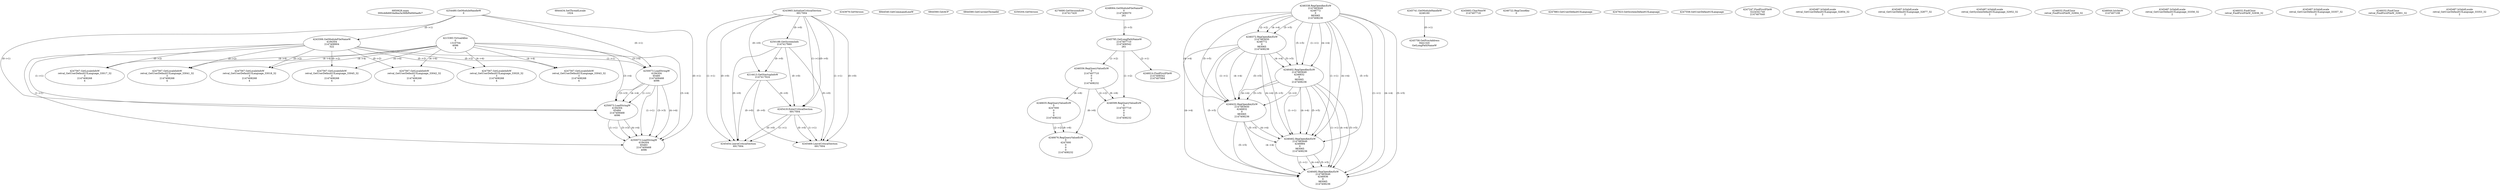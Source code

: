 // Global SCDG with merge call
digraph {
	0 [label="6850628.main
000cddb6834a9ea3a36fbf0e940aa9c7"]
	1 [label="4254480.GetModuleHandleW
0"]
	2 [label="6844434.SetThreadLocale
1024"]
	3 [label="4243965.InitializeCriticalSection
6917004"]
	4 [label="4243979.GetVersion
"]
	5 [label="4250188.GetSystemInfo
2147417660"]
	3 -> 5 [label="(0-->0)"]
	6 [label="6844540.GetCommandLineW
"]
	7 [label="4214413.GetStartupInfoW
2147417624"]
	3 -> 7 [label="(0-->0)"]
	5 -> 7 [label="(0-->0)"]
	8 [label="6844560.GetACP
"]
	9 [label="6844580.GetCurrentThreadId
"]
	10 [label="4250204.GetVersion
"]
	11 [label="4276690.GetVersionExW
2147417420"]
	12 [label="4243306.GetModuleFileNameW
4194304
2147408904
522"]
	1 -> 12 [label="(0-->1)"]
	13 [label="4248064.GetModuleFileNameW
0
2147408370
261"]
	14 [label="4215383.VirtualAlloc
0
1310704
4096
4"]
	15 [label="4246338.RegOpenKeyExW
2147483649
4246772
0
983065
2147408236"]
	16 [label="4246372.RegOpenKeyExW
2147483650
4246772
0
983065
2147408236"]
	15 -> 16 [label="(2-->2)"]
	15 -> 16 [label="(4-->4)"]
	15 -> 16 [label="(5-->5)"]
	17 [label="4246402.RegOpenKeyExW
2147483649
4246832
0
983065
2147408236"]
	15 -> 17 [label="(1-->1)"]
	15 -> 17 [label="(4-->4)"]
	16 -> 17 [label="(4-->4)"]
	15 -> 17 [label="(5-->5)"]
	16 -> 17 [label="(5-->5)"]
	18 [label="4245741.GetModuleHandleW
4246160"]
	19 [label="4245758.GetProcAddress
9441320
GetLongPathNameW"]
	18 -> 19 [label="(0-->1)"]
	20 [label="4245785.GetLongPathNameW
2147407710
2147406542
261"]
	13 -> 20 [label="(3-->3)"]
	21 [label="4245683.CharNextW
2147407716"]
	22 [label="4246432.RegOpenKeyExW
2147483650
4246832
0
983065
2147408236"]
	16 -> 22 [label="(1-->1)"]
	17 -> 22 [label="(2-->2)"]
	15 -> 22 [label="(4-->4)"]
	16 -> 22 [label="(4-->4)"]
	17 -> 22 [label="(4-->4)"]
	15 -> 22 [label="(5-->5)"]
	16 -> 22 [label="(5-->5)"]
	17 -> 22 [label="(5-->5)"]
	23 [label="4246462.RegOpenKeyExW
2147483649
4246884
0
983065
2147408236"]
	15 -> 23 [label="(1-->1)"]
	17 -> 23 [label="(1-->1)"]
	15 -> 23 [label="(4-->4)"]
	16 -> 23 [label="(4-->4)"]
	17 -> 23 [label="(4-->4)"]
	22 -> 23 [label="(4-->4)"]
	15 -> 23 [label="(5-->5)"]
	16 -> 23 [label="(5-->5)"]
	17 -> 23 [label="(5-->5)"]
	22 -> 23 [label="(5-->5)"]
	24 [label="4246492.RegOpenKeyExW
2147483649
4246936
0
983065
2147408236"]
	15 -> 24 [label="(1-->1)"]
	17 -> 24 [label="(1-->1)"]
	23 -> 24 [label="(1-->1)"]
	15 -> 24 [label="(4-->4)"]
	16 -> 24 [label="(4-->4)"]
	17 -> 24 [label="(4-->4)"]
	22 -> 24 [label="(4-->4)"]
	23 -> 24 [label="(4-->4)"]
	15 -> 24 [label="(5-->5)"]
	16 -> 24 [label="(5-->5)"]
	17 -> 24 [label="(5-->5)"]
	22 -> 24 [label="(5-->5)"]
	23 -> 24 [label="(5-->5)"]
	25 [label="4246556.RegQueryValueExW
0
2147407710
0
0
0
2147408232"]
	20 -> 25 [label="(1-->2)"]
	26 [label="4246635.RegQueryValueExW
0
4247000
0
0
0
2147408232"]
	25 -> 26 [label="(6-->6)"]
	27 [label="4246676.RegQueryValueExW
0
4247000
0
0
0
2147408232"]
	26 -> 27 [label="(2-->2)"]
	25 -> 27 [label="(6-->6)"]
	26 -> 27 [label="(6-->6)"]
	28 [label="4246722.RegCloseKey
0"]
	29 [label="4247883.GetUserDefaultUILanguage
"]
	30 [label="4245418.EnterCriticalSection
6917004"]
	3 -> 30 [label="(1-->1)"]
	3 -> 30 [label="(0-->0)"]
	5 -> 30 [label="(0-->0)"]
	7 -> 30 [label="(0-->0)"]
	31 [label="4245454.LeaveCriticalSection
6917004"]
	3 -> 31 [label="(1-->1)"]
	30 -> 31 [label="(1-->1)"]
	3 -> 31 [label="(0-->0)"]
	5 -> 31 [label="(0-->0)"]
	7 -> 31 [label="(0-->0)"]
	30 -> 31 [label="(0-->0)"]
	32 [label="4247923.GetSystemDefaultUILanguage
"]
	33 [label="4247558.GetUserDefaultUILanguage
"]
	34 [label="4247567.GetLocaleInfoW
retval_GetUserDefaultUILanguage_33020_32
3
2147408268
4"]
	12 -> 34 [label="(0-->2)"]
	14 -> 34 [label="(4-->4)"]
	35 [label="4247247.FindFirstFileW
3224341740
2147407640"]
	36 [label="4250073.LoadStringW
4194304
65485
2147409468
4096"]
	1 -> 36 [label="(0-->1)"]
	12 -> 36 [label="(1-->1)"]
	14 -> 36 [label="(3-->4)"]
	37 [label="4247567.GetLocaleInfoW
retval_GetUserDefaultUILanguage_33041_32
3
2147408268
4"]
	12 -> 37 [label="(0-->2)"]
	14 -> 37 [label="(4-->4)"]
	38 [label="4247567.GetLocaleInfoW
retval_GetUserDefaultUILanguage_33042_32
3
2147408268
4"]
	12 -> 38 [label="(0-->2)"]
	14 -> 38 [label="(4-->4)"]
	39 [label="4247567.GetLocaleInfoW
retval_GetUserDefaultUILanguage_33043_32
3
2147408268
4"]
	12 -> 39 [label="(0-->2)"]
	14 -> 39 [label="(4-->4)"]
	40 [label="4247567.GetLocaleInfoW
retval_GetUserDefaultUILanguage_33045_32
3
2147408268
4"]
	12 -> 40 [label="(0-->2)"]
	14 -> 40 [label="(4-->4)"]
	41 [label="4250073.LoadStringW
4194304
65484
2147409468
4096"]
	1 -> 41 [label="(0-->1)"]
	12 -> 41 [label="(1-->1)"]
	36 -> 41 [label="(1-->1)"]
	36 -> 41 [label="(3-->3)"]
	14 -> 41 [label="(3-->4)"]
	36 -> 41 [label="(4-->4)"]
	42 [label="4246599.RegQueryValueExW
0
2147407710
0
0
0
2147408232"]
	20 -> 42 [label="(1-->2)"]
	25 -> 42 [label="(2-->2)"]
	25 -> 42 [label="(6-->6)"]
	43 [label="4247567.GetLocaleInfoW
retval_GetUserDefaultUILanguage_33017_32
3
2147408268
4"]
	12 -> 43 [label="(0-->2)"]
	14 -> 43 [label="(4-->4)"]
	44 [label="4245469.LeaveCriticalSection
6917004"]
	3 -> 44 [label="(1-->1)"]
	30 -> 44 [label="(1-->1)"]
	3 -> 44 [label="(0-->0)"]
	5 -> 44 [label="(0-->0)"]
	7 -> 44 [label="(0-->0)"]
	30 -> 44 [label="(0-->0)"]
	45 [label="4245487.IsValidLocale
retval_GetUserDefaultUILanguage_32854_32
2"]
	46 [label="4245487.IsValidLocale
retval_GetUserDefaultUILanguage_32877_32
2"]
	47 [label="4245487.IsValidLocale
retval_GetSystemDefaultUILanguage_32952_32
2"]
	48 [label="4246014.FindFirstFileW
2147406542
2147407064"]
	20 -> 48 [label="(2-->1)"]
	49 [label="4246032.FindClose
retval_FindFirstFileW_32904_32"]
	50 [label="4246044.lstrlenW
2147407108"]
	51 [label="4245487.IsValidLocale
retval_GetUserDefaultUILanguage_33356_32
2"]
	52 [label="4246032.FindClose
retval_FindFirstFileW_32936_32"]
	53 [label="4245487.IsValidLocale
retval_GetUserDefaultUILanguage_33357_32
2"]
	54 [label="4250073.LoadStringW
4194304
65483
2147409468
4096"]
	1 -> 54 [label="(0-->1)"]
	12 -> 54 [label="(1-->1)"]
	36 -> 54 [label="(1-->1)"]
	41 -> 54 [label="(1-->1)"]
	36 -> 54 [label="(3-->3)"]
	41 -> 54 [label="(3-->3)"]
	14 -> 54 [label="(3-->4)"]
	36 -> 54 [label="(4-->4)"]
	41 -> 54 [label="(4-->4)"]
	55 [label="4246032.FindClose
retval_FindFirstFileW_32901_32"]
	56 [label="4245487.IsValidLocale
retval_GetUserDefaultUILanguage_33353_32
2"]
	57 [label="4247567.GetLocaleInfoW
retval_GetUserDefaultUILanguage_33018_32
3
2147408268
4"]
	12 -> 57 [label="(0-->2)"]
	14 -> 57 [label="(4-->4)"]
}
